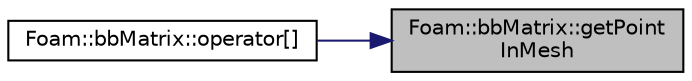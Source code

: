digraph "Foam::bbMatrix::getPointInMesh"
{
 // LATEX_PDF_SIZE
  edge [fontname="Helvetica",fontsize="10",labelfontname="Helvetica",labelfontsize="10"];
  node [fontname="Helvetica",fontsize="10",shape=record];
  rankdir="RL";
  Node1 [label="Foam::bbMatrix::getPoint\lInMesh",height=0.2,width=0.4,color="black", fillcolor="grey75", style="filled", fontcolor="black",tooltip=" "];
  Node1 -> Node2 [dir="back",color="midnightblue",fontsize="10",style="solid",fontname="Helvetica"];
  Node2 [label="Foam::bbMatrix::operator[]",height=0.2,width=0.4,color="black", fillcolor="white", style="filled",URL="$classFoam_1_1bbMatrix.html#a8563570fde6efce95d2466fc9dcbec6f",tooltip=" "];
}
